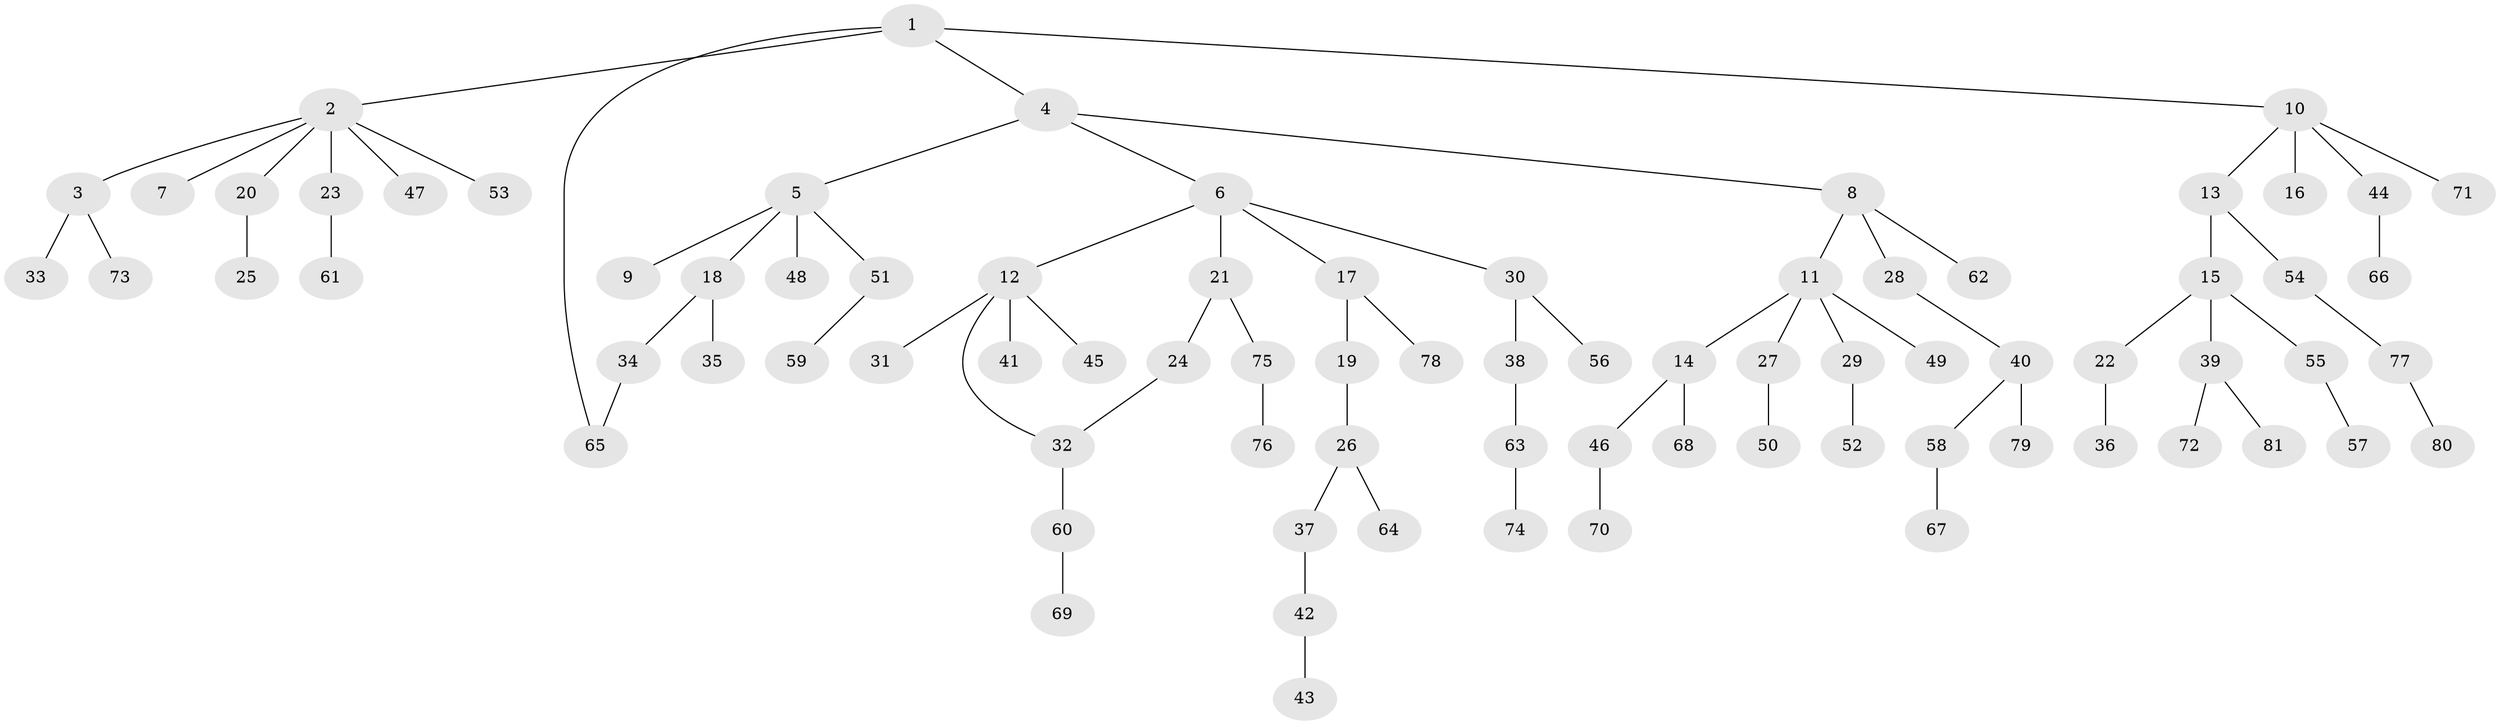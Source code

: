 // Generated by graph-tools (version 1.1) at 2025/41/03/09/25 04:41:09]
// undirected, 81 vertices, 82 edges
graph export_dot {
graph [start="1"]
  node [color=gray90,style=filled];
  1;
  2;
  3;
  4;
  5;
  6;
  7;
  8;
  9;
  10;
  11;
  12;
  13;
  14;
  15;
  16;
  17;
  18;
  19;
  20;
  21;
  22;
  23;
  24;
  25;
  26;
  27;
  28;
  29;
  30;
  31;
  32;
  33;
  34;
  35;
  36;
  37;
  38;
  39;
  40;
  41;
  42;
  43;
  44;
  45;
  46;
  47;
  48;
  49;
  50;
  51;
  52;
  53;
  54;
  55;
  56;
  57;
  58;
  59;
  60;
  61;
  62;
  63;
  64;
  65;
  66;
  67;
  68;
  69;
  70;
  71;
  72;
  73;
  74;
  75;
  76;
  77;
  78;
  79;
  80;
  81;
  1 -- 2;
  1 -- 4;
  1 -- 10;
  1 -- 65;
  2 -- 3;
  2 -- 7;
  2 -- 20;
  2 -- 23;
  2 -- 47;
  2 -- 53;
  3 -- 33;
  3 -- 73;
  4 -- 5;
  4 -- 6;
  4 -- 8;
  5 -- 9;
  5 -- 18;
  5 -- 48;
  5 -- 51;
  6 -- 12;
  6 -- 17;
  6 -- 21;
  6 -- 30;
  8 -- 11;
  8 -- 28;
  8 -- 62;
  10 -- 13;
  10 -- 16;
  10 -- 44;
  10 -- 71;
  11 -- 14;
  11 -- 27;
  11 -- 29;
  11 -- 49;
  12 -- 31;
  12 -- 41;
  12 -- 45;
  12 -- 32;
  13 -- 15;
  13 -- 54;
  14 -- 46;
  14 -- 68;
  15 -- 22;
  15 -- 39;
  15 -- 55;
  17 -- 19;
  17 -- 78;
  18 -- 34;
  18 -- 35;
  19 -- 26;
  20 -- 25;
  21 -- 24;
  21 -- 75;
  22 -- 36;
  23 -- 61;
  24 -- 32;
  26 -- 37;
  26 -- 64;
  27 -- 50;
  28 -- 40;
  29 -- 52;
  30 -- 38;
  30 -- 56;
  32 -- 60;
  34 -- 65;
  37 -- 42;
  38 -- 63;
  39 -- 72;
  39 -- 81;
  40 -- 58;
  40 -- 79;
  42 -- 43;
  44 -- 66;
  46 -- 70;
  51 -- 59;
  54 -- 77;
  55 -- 57;
  58 -- 67;
  60 -- 69;
  63 -- 74;
  75 -- 76;
  77 -- 80;
}
